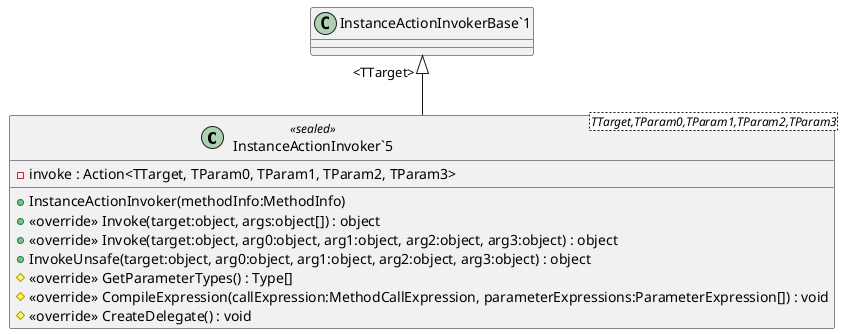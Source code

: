@startuml
class "InstanceActionInvoker`5"<TTarget,TParam0,TParam1,TParam2,TParam3> <<sealed>> {
    + InstanceActionInvoker(methodInfo:MethodInfo)
    - invoke : Action<TTarget, TParam0, TParam1, TParam2, TParam3>
    + <<override>> Invoke(target:object, args:object[]) : object
    + <<override>> Invoke(target:object, arg0:object, arg1:object, arg2:object, arg3:object) : object
    + InvokeUnsafe(target:object, arg0:object, arg1:object, arg2:object, arg3:object) : object
    # <<override>> GetParameterTypes() : Type[]
    # <<override>> CompileExpression(callExpression:MethodCallExpression, parameterExpressions:ParameterExpression[]) : void
    # <<override>> CreateDelegate() : void
}
"InstanceActionInvokerBase`1" "<TTarget>" <|-- "InstanceActionInvoker`5"
@enduml

